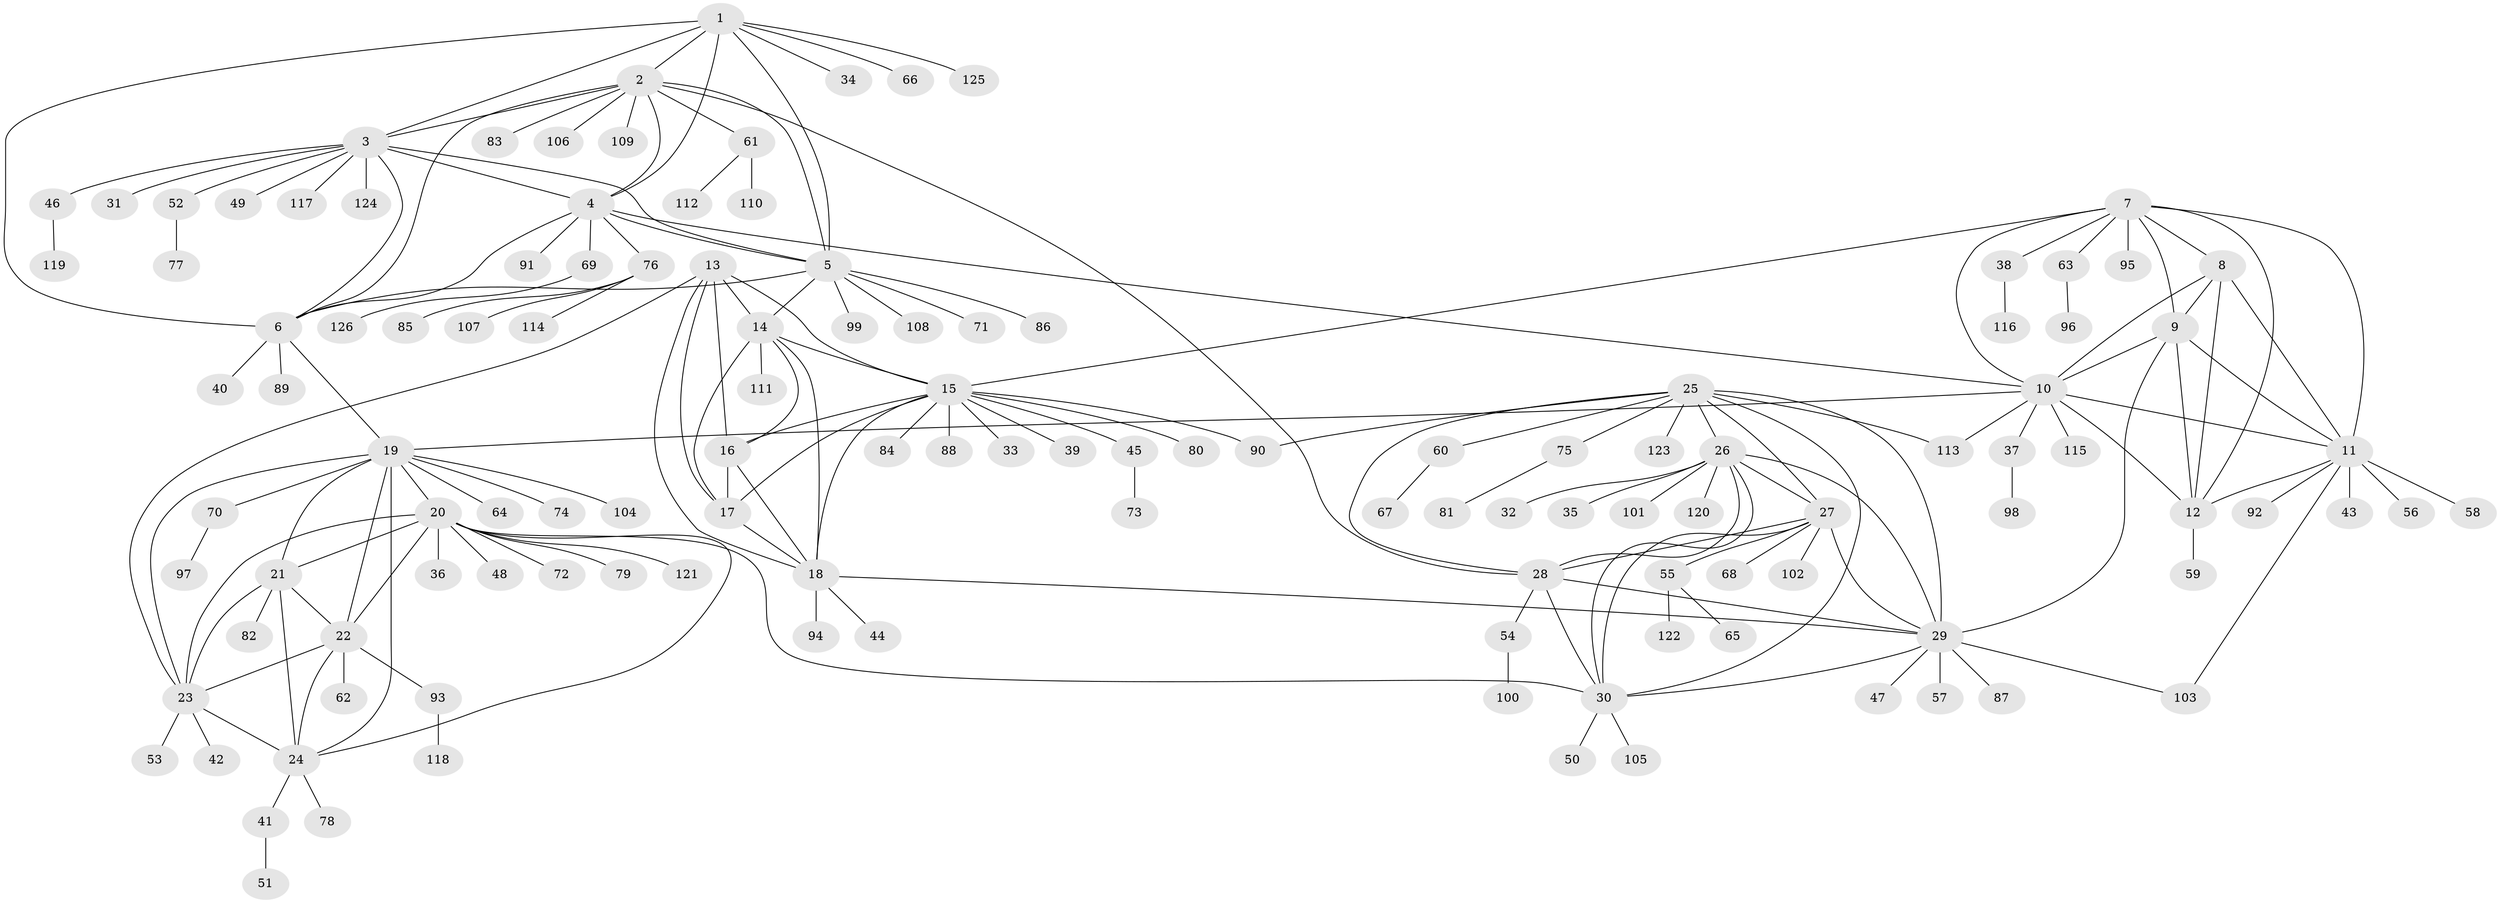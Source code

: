 // Generated by graph-tools (version 1.1) at 2025/37/03/09/25 02:37:24]
// undirected, 126 vertices, 184 edges
graph export_dot {
graph [start="1"]
  node [color=gray90,style=filled];
  1;
  2;
  3;
  4;
  5;
  6;
  7;
  8;
  9;
  10;
  11;
  12;
  13;
  14;
  15;
  16;
  17;
  18;
  19;
  20;
  21;
  22;
  23;
  24;
  25;
  26;
  27;
  28;
  29;
  30;
  31;
  32;
  33;
  34;
  35;
  36;
  37;
  38;
  39;
  40;
  41;
  42;
  43;
  44;
  45;
  46;
  47;
  48;
  49;
  50;
  51;
  52;
  53;
  54;
  55;
  56;
  57;
  58;
  59;
  60;
  61;
  62;
  63;
  64;
  65;
  66;
  67;
  68;
  69;
  70;
  71;
  72;
  73;
  74;
  75;
  76;
  77;
  78;
  79;
  80;
  81;
  82;
  83;
  84;
  85;
  86;
  87;
  88;
  89;
  90;
  91;
  92;
  93;
  94;
  95;
  96;
  97;
  98;
  99;
  100;
  101;
  102;
  103;
  104;
  105;
  106;
  107;
  108;
  109;
  110;
  111;
  112;
  113;
  114;
  115;
  116;
  117;
  118;
  119;
  120;
  121;
  122;
  123;
  124;
  125;
  126;
  1 -- 2;
  1 -- 3;
  1 -- 4;
  1 -- 5;
  1 -- 6;
  1 -- 34;
  1 -- 66;
  1 -- 125;
  2 -- 3;
  2 -- 4;
  2 -- 5;
  2 -- 6;
  2 -- 28;
  2 -- 61;
  2 -- 83;
  2 -- 106;
  2 -- 109;
  3 -- 4;
  3 -- 5;
  3 -- 6;
  3 -- 31;
  3 -- 46;
  3 -- 49;
  3 -- 52;
  3 -- 117;
  3 -- 124;
  4 -- 5;
  4 -- 6;
  4 -- 10;
  4 -- 69;
  4 -- 76;
  4 -- 91;
  5 -- 6;
  5 -- 14;
  5 -- 71;
  5 -- 86;
  5 -- 99;
  5 -- 108;
  6 -- 19;
  6 -- 40;
  6 -- 89;
  7 -- 8;
  7 -- 9;
  7 -- 10;
  7 -- 11;
  7 -- 12;
  7 -- 15;
  7 -- 38;
  7 -- 63;
  7 -- 95;
  8 -- 9;
  8 -- 10;
  8 -- 11;
  8 -- 12;
  9 -- 10;
  9 -- 11;
  9 -- 12;
  9 -- 29;
  10 -- 11;
  10 -- 12;
  10 -- 19;
  10 -- 37;
  10 -- 113;
  10 -- 115;
  11 -- 12;
  11 -- 43;
  11 -- 56;
  11 -- 58;
  11 -- 92;
  11 -- 103;
  12 -- 59;
  13 -- 14;
  13 -- 15;
  13 -- 16;
  13 -- 17;
  13 -- 18;
  13 -- 23;
  14 -- 15;
  14 -- 16;
  14 -- 17;
  14 -- 18;
  14 -- 111;
  15 -- 16;
  15 -- 17;
  15 -- 18;
  15 -- 33;
  15 -- 39;
  15 -- 45;
  15 -- 80;
  15 -- 84;
  15 -- 88;
  15 -- 90;
  16 -- 17;
  16 -- 18;
  17 -- 18;
  18 -- 29;
  18 -- 44;
  18 -- 94;
  19 -- 20;
  19 -- 21;
  19 -- 22;
  19 -- 23;
  19 -- 24;
  19 -- 64;
  19 -- 70;
  19 -- 74;
  19 -- 104;
  20 -- 21;
  20 -- 22;
  20 -- 23;
  20 -- 24;
  20 -- 30;
  20 -- 36;
  20 -- 48;
  20 -- 72;
  20 -- 79;
  20 -- 121;
  21 -- 22;
  21 -- 23;
  21 -- 24;
  21 -- 82;
  22 -- 23;
  22 -- 24;
  22 -- 62;
  22 -- 93;
  23 -- 24;
  23 -- 42;
  23 -- 53;
  24 -- 41;
  24 -- 78;
  25 -- 26;
  25 -- 27;
  25 -- 28;
  25 -- 29;
  25 -- 30;
  25 -- 60;
  25 -- 75;
  25 -- 90;
  25 -- 113;
  25 -- 123;
  26 -- 27;
  26 -- 28;
  26 -- 29;
  26 -- 30;
  26 -- 32;
  26 -- 35;
  26 -- 101;
  26 -- 120;
  27 -- 28;
  27 -- 29;
  27 -- 30;
  27 -- 55;
  27 -- 68;
  27 -- 102;
  28 -- 29;
  28 -- 30;
  28 -- 54;
  29 -- 30;
  29 -- 47;
  29 -- 57;
  29 -- 87;
  29 -- 103;
  30 -- 50;
  30 -- 105;
  37 -- 98;
  38 -- 116;
  41 -- 51;
  45 -- 73;
  46 -- 119;
  52 -- 77;
  54 -- 100;
  55 -- 65;
  55 -- 122;
  60 -- 67;
  61 -- 110;
  61 -- 112;
  63 -- 96;
  69 -- 126;
  70 -- 97;
  75 -- 81;
  76 -- 85;
  76 -- 107;
  76 -- 114;
  93 -- 118;
}
